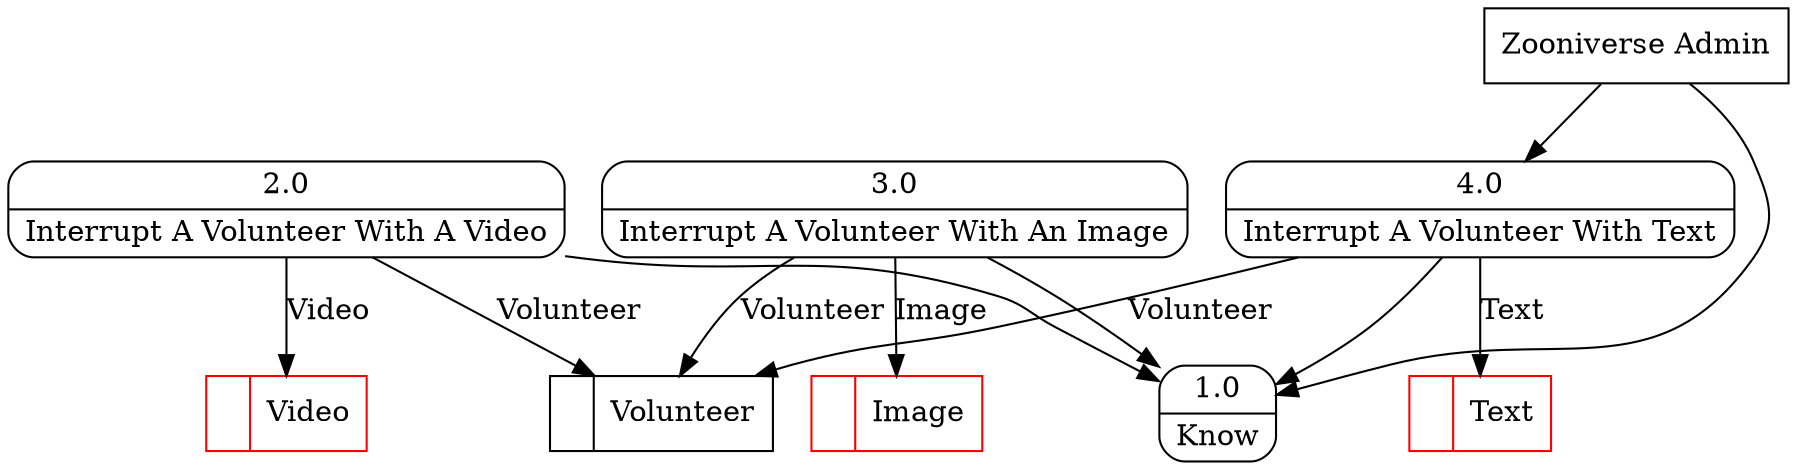 digraph dfd2{ 
node[shape=record]
200 [label="<f0>  |<f1> Volunteer " ];
201 [label="<f0>  |<f1> Image " color=red];
202 [label="<f0>  |<f1> Video " color=red];
203 [label="<f0>  |<f1> Text " color=red];
204 [label="Zooniverse Admin" shape=box];
205 [label="{<f0> 1.0|<f1> Know }" shape=Mrecord];
206 [label="{<f0> 2.0|<f1> Interrupt A Volunteer With A Video }" shape=Mrecord];
207 [label="{<f0> 3.0|<f1> Interrupt A Volunteer With An Image }" shape=Mrecord];
208 [label="{<f0> 4.0|<f1> Interrupt A Volunteer With Text }" shape=Mrecord];
204 -> 205
204 -> 208
206 -> 205
206 -> 202 [label="Video"]
206 -> 200 [label="Volunteer"]
207 -> 205
207 -> 201 [label="Image"]
207 -> 200 [label="Volunteer"]
208 -> 205
208 -> 200 [label="Volunteer"]
208 -> 203 [label="Text"]
}